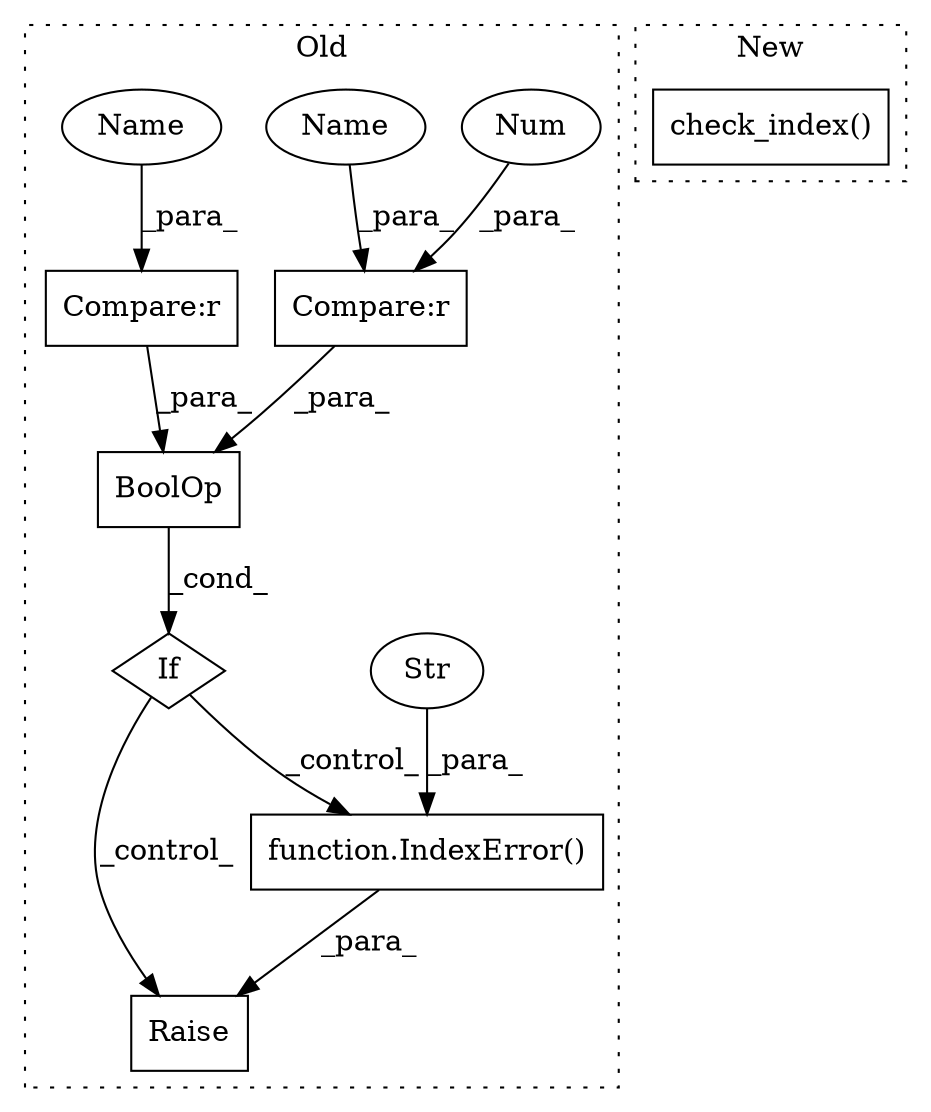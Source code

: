 digraph G {
subgraph cluster0 {
1 [label="BoolOp" a="72" s="1615" l="23" shape="box"];
3 [label="If" a="96" s="1612" l="3" shape="diamond"];
4 [label="Compare:r" a="40" s="1615" l="5" shape="box"];
5 [label="Compare:r" a="40" s="1624" l="14" shape="box"];
6 [label="function.IndexError()" a="75" s="1658,1689" l="11,1" shape="box"];
7 [label="Str" a="66" s="1669" l="20" shape="ellipse"];
8 [label="Raise" a="91" s="1652" l="6" shape="box"];
9 [label="Num" a="76" s="1619" l="1" shape="ellipse"];
10 [label="Name" a="87" s="1615" l="1" shape="ellipse"];
11 [label="Name" a="87" s="1624" l="1" shape="ellipse"];
label = "Old";
style="dotted";
}
subgraph cluster1 {
2 [label="check_index()" a="75" s="1771,1789" l="17,1" shape="box"];
label = "New";
style="dotted";
}
1 -> 3 [label="_cond_"];
3 -> 6 [label="_control_"];
3 -> 8 [label="_control_"];
4 -> 1 [label="_para_"];
5 -> 1 [label="_para_"];
6 -> 8 [label="_para_"];
7 -> 6 [label="_para_"];
9 -> 4 [label="_para_"];
10 -> 4 [label="_para_"];
11 -> 5 [label="_para_"];
}